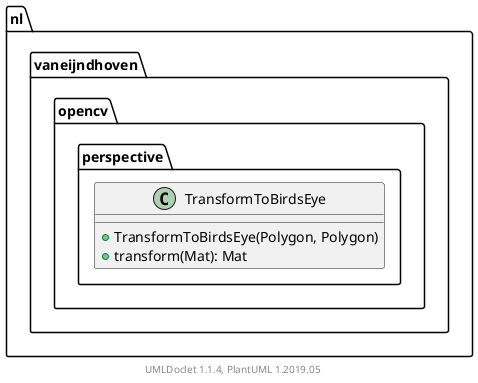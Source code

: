 @startuml

    namespace nl.vaneijndhoven.opencv.perspective {

        class TransformToBirdsEye [[TransformToBirdsEye.html]] {
            +TransformToBirdsEye(Polygon, Polygon)
            +transform(Mat): Mat
        }

    }


    center footer UMLDoclet 1.1.4, PlantUML 1.2019.05
@enduml

